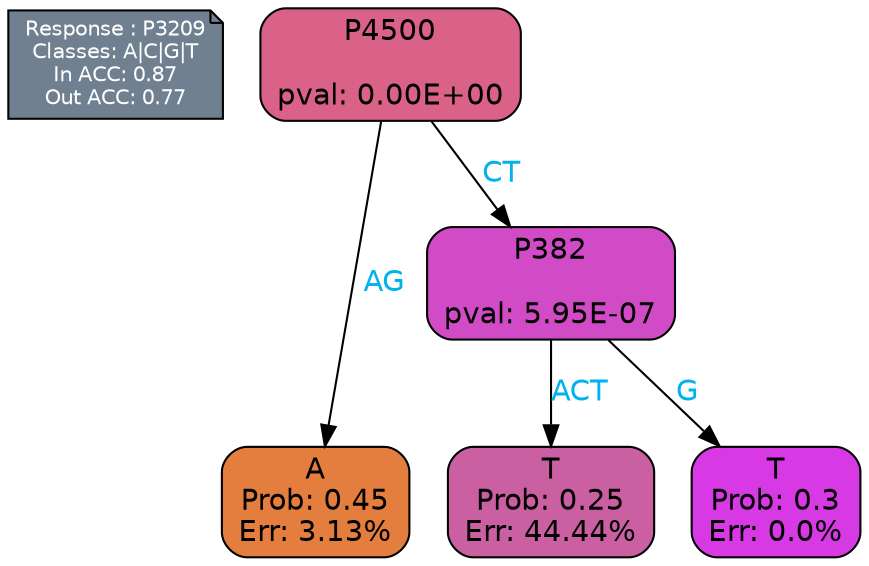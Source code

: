 digraph Tree {
node [shape=box, style="filled, rounded", color="black", fontname=helvetica] ;
graph [ranksep=equally, splines=polylines, bgcolor=transparent, dpi=600] ;
edge [fontname=helvetica] ;
LEGEND [label="Response : P3209
Classes: A|C|G|T
In ACC: 0.87
Out ACC: 0.77
",shape=note,align=left,style=filled,fillcolor="slategray",fontcolor="white",fontsize=10];1 [label="P4500

pval: 0.00E+00", fillcolor="#da6288"] ;
2 [label="A
Prob: 0.45
Err: 3.13%", fillcolor="#e47e3e"] ;
3 [label="P382

pval: 5.95E-07", fillcolor="#d14bc6"] ;
4 [label="T
Prob: 0.25
Err: 44.44%", fillcolor="#ca60a2"] ;
5 [label="T
Prob: 0.3
Err: 0.0%", fillcolor="#d739e5"] ;
1 -> 2 [label="AG",fontcolor=deepskyblue2] ;
1 -> 3 [label="CT",fontcolor=deepskyblue2] ;
3 -> 4 [label="ACT",fontcolor=deepskyblue2] ;
3 -> 5 [label="G",fontcolor=deepskyblue2] ;
{rank = same; 2;4;5;}{rank = same; LEGEND;1;}}